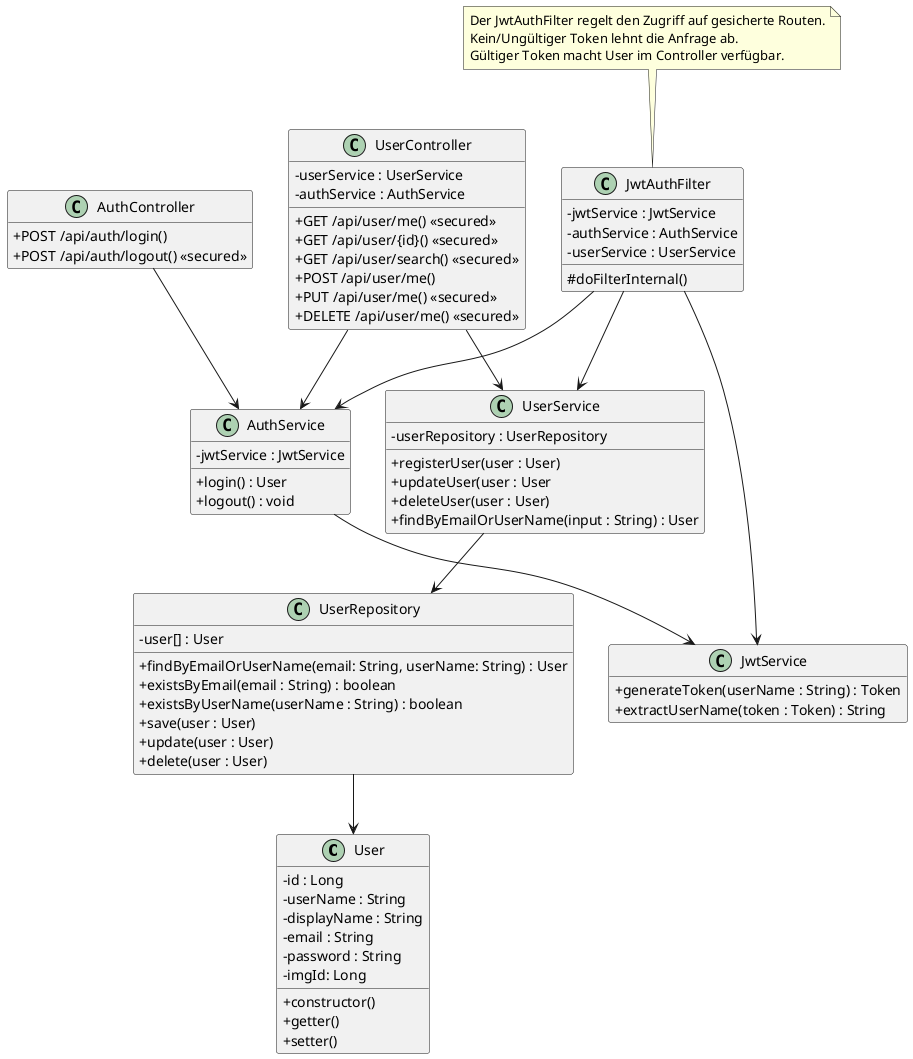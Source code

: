@startuml
skinparam classAttributeIconSize 0
hide empty members

class User {
    - id : Long
    - userName : String
    - displayName : String
    - email : String
    - password : String
    - imgId: Long
    + constructor()
    + getter()
    + setter()
}

class UserRepository {
    - user[] : User
    + findByEmailOrUserName(email: String, userName: String) : User
    + existsByEmail(email : String) : boolean
    + existsByUserName(userName : String) : boolean
    + save(user : User)
    + update(user : User)
    + delete(user : User)
}

class UserService {
    - userRepository : UserRepository
    + registerUser(user : User)
    + updateUser(user : User
    + deleteUser(user : User)
    + findByEmailOrUserName(input : String) : User
}

class UserController {
    - userService : UserService
    - authService : AuthService
    + GET /api/user/me() <<secured>>
    + GET /api/user/{id}() <<secured>>
    + GET /api/user/search() <<secured>>
    + POST /api/user/me()
    + PUT /api/user/me() <<secured>>
    + DELETE /api/user/me() <<secured>>
}

class JwtService {
    + generateToken(userName : String) : Token
    + extractUserName(token : Token) : String
}

class JwtAuthFilter {
    - jwtService : JwtService
    - authService : AuthService
    - userService : UserService
    # doFilterInternal()
}

note top of JwtAuthFilter
    Der JwtAuthFilter regelt den Zugriff auf gesicherte Routen.
    Kein/Ungültiger Token lehnt die Anfrage ab.
    Gültiger Token macht User im Controller verfügbar.
end note

class AuthService {
    - jwtService : JwtService
    + login() : User
    + logout() : void
}

class AuthController {
    + POST /api/auth/login()
    + POST /api/auth/logout() <<secured>>
}

UserRepository --> User
UserService --> UserRepository
UserController --> AuthService
UserController --> UserService
AuthService --> JwtService
AuthController --> AuthService
JwtAuthFilter --> UserService
JwtAuthFilter --> JwtService
JwtAuthFilter --> AuthService

@enduml